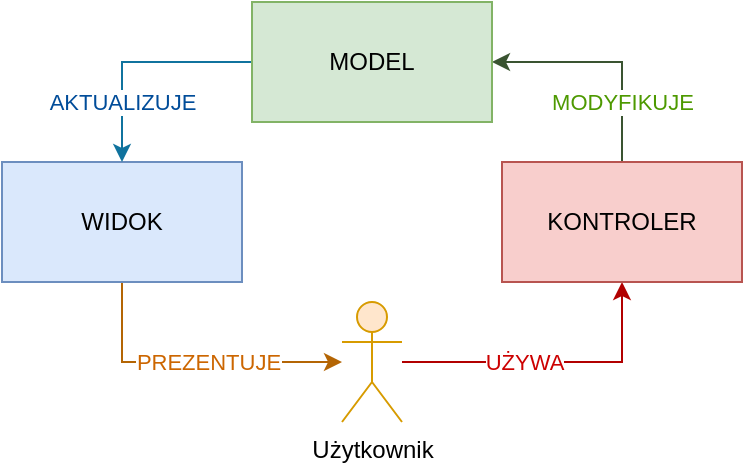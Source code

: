 <mxfile version="14.7.2" type="device"><diagram id="l7_KIAPmsbS--FuJy3OM" name="Page-1"><mxGraphModel dx="677" dy="363" grid="1" gridSize="10" guides="1" tooltips="1" connect="1" arrows="1" fold="1" page="1" pageScale="1" pageWidth="827" pageHeight="1169" math="0" shadow="0"><root><mxCell id="0"/><mxCell id="1" parent="0"/><mxCell id="3XpIhaRVOImSZ8uIKuyL-5" style="edgeStyle=orthogonalEdgeStyle;rounded=0;orthogonalLoop=1;jettySize=auto;html=1;entryX=0.5;entryY=1;entryDx=0;entryDy=0;fillColor=#e51400;strokeColor=#B20000;" edge="1" parent="1" source="3XpIhaRVOImSZ8uIKuyL-1" target="3XpIhaRVOImSZ8uIKuyL-2"><mxGeometry relative="1" as="geometry"/></mxCell><mxCell id="3XpIhaRVOImSZ8uIKuyL-9" value="UŻYWA" style="edgeLabel;html=1;align=center;verticalAlign=middle;resizable=0;points=[];fontColor=#CC0000;" vertex="1" connectable="0" parent="3XpIhaRVOImSZ8uIKuyL-5"><mxGeometry x="0.113" relative="1" as="geometry"><mxPoint x="-23" as="offset"/></mxGeometry></mxCell><mxCell id="3XpIhaRVOImSZ8uIKuyL-1" value="Użytkownik&lt;br&gt;" style="shape=umlActor;verticalLabelPosition=bottom;verticalAlign=top;html=1;outlineConnect=0;fillColor=#ffe6cc;strokeColor=#d79b00;" vertex="1" parent="1"><mxGeometry x="400" y="360" width="30" height="60" as="geometry"/></mxCell><mxCell id="3XpIhaRVOImSZ8uIKuyL-10" style="edgeStyle=orthogonalEdgeStyle;rounded=0;orthogonalLoop=1;jettySize=auto;html=1;entryX=1;entryY=0.5;entryDx=0;entryDy=0;fillColor=#6d8764;strokeColor=#3A5431;" edge="1" parent="1" source="3XpIhaRVOImSZ8uIKuyL-2" target="3XpIhaRVOImSZ8uIKuyL-4"><mxGeometry relative="1" as="geometry"><Array as="points"><mxPoint x="540" y="240"/></Array></mxGeometry></mxCell><mxCell id="3XpIhaRVOImSZ8uIKuyL-11" value="MODYFIKUJE" style="edgeLabel;html=1;align=center;verticalAlign=middle;resizable=0;points=[];fontColor=#4D9900;" vertex="1" connectable="0" parent="3XpIhaRVOImSZ8uIKuyL-10"><mxGeometry x="0.165" y="-1" relative="1" as="geometry"><mxPoint x="17" y="21" as="offset"/></mxGeometry></mxCell><mxCell id="3XpIhaRVOImSZ8uIKuyL-2" value="KONTROLER" style="rounded=0;whiteSpace=wrap;html=1;fillColor=#f8cecc;strokeColor=#b85450;" vertex="1" parent="1"><mxGeometry x="480" y="290" width="120" height="60" as="geometry"/></mxCell><mxCell id="3XpIhaRVOImSZ8uIKuyL-14" style="edgeStyle=orthogonalEdgeStyle;rounded=0;orthogonalLoop=1;jettySize=auto;html=1;fillColor=#fad7ac;strokeColor=#b46504;" edge="1" parent="1" source="3XpIhaRVOImSZ8uIKuyL-3"><mxGeometry relative="1" as="geometry"><mxPoint x="400" y="390" as="targetPoint"/><Array as="points"><mxPoint x="290" y="390"/></Array></mxGeometry></mxCell><mxCell id="3XpIhaRVOImSZ8uIKuyL-16" value="PREZENTUJE" style="edgeLabel;html=1;align=center;verticalAlign=middle;resizable=0;points=[];fontColor=#CC6600;" vertex="1" connectable="0" parent="3XpIhaRVOImSZ8uIKuyL-14"><mxGeometry x="0.0" relative="1" as="geometry"><mxPoint x="8" as="offset"/></mxGeometry></mxCell><mxCell id="3XpIhaRVOImSZ8uIKuyL-3" value="WIDOK" style="rounded=0;whiteSpace=wrap;html=1;fillColor=#dae8fc;strokeColor=#6c8ebf;" vertex="1" parent="1"><mxGeometry x="230" y="290" width="120" height="60" as="geometry"/></mxCell><mxCell id="3XpIhaRVOImSZ8uIKuyL-12" style="edgeStyle=orthogonalEdgeStyle;rounded=0;orthogonalLoop=1;jettySize=auto;html=1;entryX=0.5;entryY=0;entryDx=0;entryDy=0;fillColor=#b1ddf0;strokeColor=#10739e;" edge="1" parent="1" source="3XpIhaRVOImSZ8uIKuyL-4" target="3XpIhaRVOImSZ8uIKuyL-3"><mxGeometry relative="1" as="geometry"/></mxCell><mxCell id="3XpIhaRVOImSZ8uIKuyL-13" value="AKTUALIZUJE" style="edgeLabel;html=1;align=center;verticalAlign=middle;resizable=0;points=[];fontColor=#004C99;" vertex="1" connectable="0" parent="3XpIhaRVOImSZ8uIKuyL-12"><mxGeometry x="-0.22" y="-1" relative="1" as="geometry"><mxPoint x="-20" y="21" as="offset"/></mxGeometry></mxCell><mxCell id="3XpIhaRVOImSZ8uIKuyL-4" value="MODEL" style="rounded=0;whiteSpace=wrap;html=1;fillColor=#d5e8d4;strokeColor=#82b366;" vertex="1" parent="1"><mxGeometry x="355" y="210" width="120" height="60" as="geometry"/></mxCell></root></mxGraphModel></diagram></mxfile>